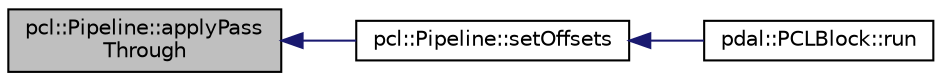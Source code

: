 digraph "pcl::Pipeline::applyPassThrough"
{
  edge [fontname="Helvetica",fontsize="10",labelfontname="Helvetica",labelfontsize="10"];
  node [fontname="Helvetica",fontsize="10",shape=record];
  rankdir="LR";
  Node1 [label="pcl::Pipeline::applyPass\lThrough",height=0.2,width=0.4,color="black", fillcolor="grey75", style="filled", fontcolor="black"];
  Node1 -> Node2 [dir="back",color="midnightblue",fontsize="10",style="solid",fontname="Helvetica"];
  Node2 [label="pcl::Pipeline::setOffsets",height=0.2,width=0.4,color="black", fillcolor="white", style="filled",URL="$classpcl_1_1Pipeline.html#ac551c7115843815ea93549c9d174a44e",tooltip="Set the offsets to the data in the x, y, and z dimension. "];
  Node2 -> Node3 [dir="back",color="midnightblue",fontsize="10",style="solid",fontname="Helvetica"];
  Node3 [label="pdal::PCLBlock::run",height=0.2,width=0.4,color="black", fillcolor="white", style="filled",URL="$classpdal_1_1PCLBlock.html#ac2a76cf2df667cfce88d3a819a40483d"];
}
